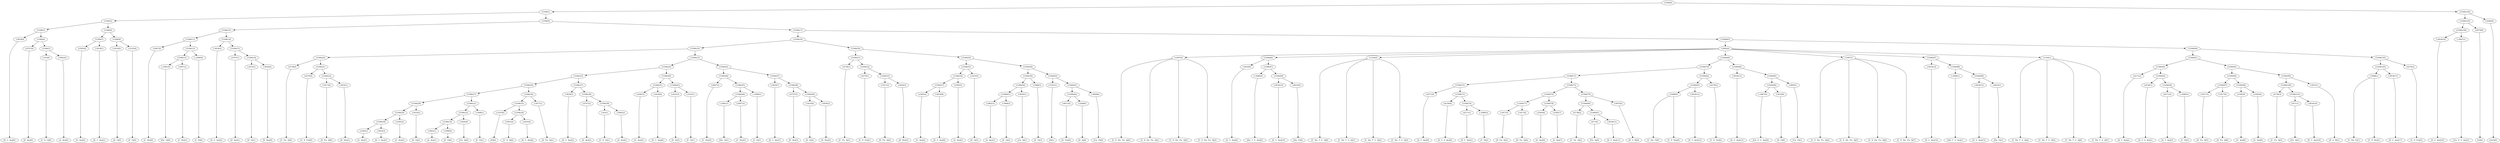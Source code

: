 digraph sample{
"L3818(0)"->"[D  G  Ais](0)"
"L4707(0)"->"[D  Ais](0)"
"L163(0)"->"[C  D  G](0)"
"L3962(0)"->"[A  Ais](0)"
"L5306(5)"->"L163(0)"
"L5306(5)"->"L3962(0)"
"L5306(4)"->"L4707(0)"
"L5306(4)"->"L5306(5)"
"L5306(3)"->"L3818(0)"
"L5306(3)"->"L5306(4)"
"L2585(0)"->"[G  Ais](0)"
"L3818(1)"->"[D  G  Ais](1)"
"L5306(7)"->"L2585(0)"
"L5306(7)"->"L3818(1)"
"L3410(0)"->"[D  G](0)"
"L3235(0)"->"[F  G](0)"
"L5306(8)"->"L3410(0)"
"L5306(8)"->"L3235(0)"
"L5306(6)"->"L5306(7)"
"L5306(6)"->"L5306(8)"
"L5306(2)"->"L5306(3)"
"L5306(2)"->"L5306(6)"
"L2067(0)"->"[C  Dis](0)"
"L-2081(0)"->"[Dis  G](0)"
"L2067(1)"->"[C  Dis](1)"
"L5306(13)"->"L-2081(0)"
"L5306(13)"->"L2067(1)"
"L-2080(0)"->"[C  D](0)"
"L5306(12)"->"L5306(13)"
"L5306(12)"->"L-2080(0)"
"L5306(11)"->"L2067(0)"
"L5306(11)"->"L5306(12)"
"L3818(2)"->"[D  G  Ais](2)"
"L4707(1)"->"[D  Ais](1)"
"L3410(1)"->"[D  G](1)"
"L3650(0)"->"[D  Dis](0)"
"L5306(16)"->"L3410(1)"
"L5306(16)"->"L3650(0)"
"L5306(15)"->"L4707(1)"
"L5306(15)"->"L5306(16)"
"L5306(14)"->"L3818(2)"
"L5306(14)"->"L5306(15)"
"L5306(10)"->"L5306(11)"
"L5306(10)"->"L5306(14)"
"L4738(0)"->"[C  Fis  A](0)"
"L4279(0)"->"[C  D  Fis](0)"
"L1817(0)"->"[D  Fis  A](0)"
"L3650(1)"->"[D  Dis](1)"
"L5306(22)"->"L1817(0)"
"L5306(22)"->"L3650(1)"
"L5306(21)"->"L4279(0)"
"L5306(21)"->"L5306(22)"
"L5306(20)"->"L4738(0)"
"L5306(20)"->"L5306(21)"
"L2585(1)"->"[G  Ais](1)"
"L3818(3)"->"[D  G  Ais](3)"
"L5306(30)"->"L2585(1)"
"L5306(30)"->"L3818(3)"
"L2585(2)"->"[G  Ais](2)"
"L5306(29)"->"L5306(30)"
"L5306(29)"->"L2585(2)"
"L3410(2)"->"[D  G](2)"
"L5306(28)"->"L5306(29)"
"L5306(28)"->"L3410(2)"
"L3962(1)"->"[A  Ais](1)"
"L1968(0)"->"[E  G](0)"
"L5306(33)"->"L3962(1)"
"L5306(33)"->"L1968(0)"
"L3920(0)"->"[Cis  A](0)"
"L5306(32)"->"L5306(33)"
"L5306(32)"->"L3920(0)"
"L1968(1)"->"[E  G](1)"
"L5306(31)"->"L5306(32)"
"L5306(31)"->"L1968(1)"
"L5306(27)"->"L5306(28)"
"L5306(27)"->"L5306(31)"
"L3355(0)"->"[D](0)"
"L3991(0)"->"[C  D  A](0)"
"L3818(4)"->"[D  G  Ais](4)"
"L5306(36)"->"L3991(0)"
"L5306(36)"->"L3818(4)"
"L5306(35)"->"L3355(0)"
"L5306(35)"->"L5306(36)"
"L1817(1)"->"[D  Fis  A](1)"
"L5306(34)"->"L5306(35)"
"L5306(34)"->"L1817(1)"
"L5306(26)"->"L5306(27)"
"L5306(26)"->"L5306(34)"
"L3818(5)"->"[D  G  Ais](5)"
"L4707(2)"->"[D  Ais](2)"
"L163(1)"->"[C  D  G](1)"
"L3962(2)"->"[A  Ais](2)"
"L5306(39)"->"L163(1)"
"L5306(39)"->"L3962(2)"
"L5306(38)"->"L4707(2)"
"L5306(38)"->"L5306(39)"
"L5306(37)"->"L3818(5)"
"L5306(37)"->"L5306(38)"
"L5306(25)"->"L5306(26)"
"L5306(25)"->"L5306(37)"
"L2585(3)"->"[G  Ais](3)"
"L3818(6)"->"[D  G  Ais](6)"
"L5306(41)"->"L2585(3)"
"L5306(41)"->"L3818(6)"
"L3410(3)"->"[D  G](3)"
"L3235(1)"->"[F  G](1)"
"L5306(42)"->"L3410(3)"
"L5306(42)"->"L3235(1)"
"L5306(40)"->"L5306(41)"
"L5306(40)"->"L5306(42)"
"L5306(24)"->"L5306(25)"
"L5306(24)"->"L5306(40)"
"L2067(2)"->"[C  Dis](2)"
"L-2081(1)"->"[Dis  G](1)"
"L2067(3)"->"[C  Dis](3)"
"L5306(46)"->"L-2081(1)"
"L5306(46)"->"L2067(3)"
"L-2080(1)"->"[C  D](1)"
"L5306(45)"->"L5306(46)"
"L5306(45)"->"L-2080(1)"
"L5306(44)"->"L2067(2)"
"L5306(44)"->"L5306(45)"
"L3818(7)"->"[D  G  Ais](7)"
"L4707(3)"->"[D  Ais](3)"
"L3410(4)"->"[D  G](4)"
"L3650(2)"->"[D  Dis](2)"
"L5306(49)"->"L3410(4)"
"L5306(49)"->"L3650(2)"
"L5306(48)"->"L4707(3)"
"L5306(48)"->"L5306(49)"
"L5306(47)"->"L3818(7)"
"L5306(47)"->"L5306(48)"
"L5306(43)"->"L5306(44)"
"L5306(43)"->"L5306(47)"
"L5306(23)"->"L5306(24)"
"L5306(23)"->"L5306(43)"
"L5306(19)"->"L5306(20)"
"L5306(19)"->"L5306(23)"
"L4738(1)"->"[C  Fis  A](1)"
"L4279(1)"->"[C  D  Fis](1)"
"L1817(2)"->"[D  Fis  A](2)"
"L3650(3)"->"[D  Dis](3)"
"L5306(53)"->"L1817(2)"
"L5306(53)"->"L3650(3)"
"L5306(52)"->"L4279(1)"
"L5306(52)"->"L5306(53)"
"L5306(51)"->"L4738(1)"
"L5306(51)"->"L5306(52)"
"L2585(4)"->"[G  Ais](4)"
"L3818(8)"->"[D  G  Ais](8)"
"L5306(57)"->"L2585(4)"
"L5306(57)"->"L3818(8)"
"L2585(5)"->"[G  Ais](5)"
"L5306(56)"->"L5306(57)"
"L5306(56)"->"L2585(5)"
"L3410(5)"->"[D  G](5)"
"L5306(55)"->"L5306(56)"
"L5306(55)"->"L3410(5)"
"L3962(3)"->"[A  Ais](3)"
"L1968(2)"->"[E  G](2)"
"L5306(61)"->"L3962(3)"
"L5306(61)"->"L1968(2)"
"L3920(1)"->"[Cis  A](1)"
"L5306(60)"->"L5306(61)"
"L5306(60)"->"L3920(1)"
"L1968(3)"->"[E  G](3)"
"L5306(59)"->"L5306(60)"
"L5306(59)"->"L1968(3)"
"L3355(1)"->"[D](1)"
"L4651(0)"->"[D  Fis](0)"
"L3268(0)"->"[D  A](0)"
"L5306(64)"->"L4651(0)"
"L5306(64)"->"L3268(0)"
"L3809(0)"->"[Cis  D](0)"
"L5306(63)"->"L5306(64)"
"L5306(63)"->"L3809(0)"
"L5306(62)"->"L3355(1)"
"L5306(62)"->"L5306(63)"
"L5306(58)"->"L5306(59)"
"L5306(58)"->"L5306(62)"
"L5306(54)"->"L5306(55)"
"L5306(54)"->"L5306(58)"
"L5306(50)"->"L5306(51)"
"L5306(50)"->"L5306(54)"
"L5306(18)"->"L5306(19)"
"L5306(18)"->"L5306(50)"
"L1687(0)"->"[C  D  Dis  Fis  A](0)"
"L1687(0)"->"[C  D  Dis  Fis  A](1)"
"L1687(0)"->"[C  D  Dis  Fis  A](2)"
"L1687(0)"->"[C  D  Dis  Fis  A](3)"
"L3818(9)"->"[D  G  Ais](9)"
"L-2086(0)"->"[Dis  F  G  Ais](0)"
"L3818(10)"->"[D  G  Ais](10)"
"L4810(0)"->"[Dis  E](0)"
"L5306(68)"->"L3818(10)"
"L5306(68)"->"L4810(0)"
"L5306(67)"->"L-2086(0)"
"L5306(67)"->"L5306(68)"
"L5306(66)"->"L3818(9)"
"L5306(66)"->"L5306(67)"
"L1324(0)"->"[C  Dis  F  G  A](0)"
"L1324(0)"->"[C  Dis  F  G  A](1)"
"L1324(0)"->"[C  Dis  F  G  A](2)"
"L1324(0)"->"[C  Dis  F  G  A](3)"
"L4271(0)"->"[D  F  Ais](0)"
"L4536(0)"->"[D  G  A  Ais](0)"
"L4271(1)"->"[D  F  Ais](1)"
"L-2080(2)"->"[C  D](2)"
"L5306(74)"->"L4271(1)"
"L5306(74)"->"L-2080(2)"
"L5306(73)"->"L4536(0)"
"L5306(73)"->"L5306(74)"
"L5306(72)"->"L4271(0)"
"L5306(72)"->"L5306(73)"
"L1817(3)"->"[D  Fis  A](3)"
"L1817(4)"->"[D  Fis  A](4)"
"L5306(77)"->"L1817(3)"
"L5306(77)"->"L1817(4)"
"L2585(6)"->"[G  Ais](6)"
"L2585(7)"->"[G  Ais](7)"
"L5306(78)"->"L2585(6)"
"L5306(78)"->"L2585(7)"
"L5306(76)"->"L5306(77)"
"L5306(76)"->"L5306(78)"
"L4738(2)"->"[C  Fis  A](2)"
"L871(0)"->"[Fis  A](0)"
"L3818(11)"->"[D  G  Ais](11)"
"L5306(81)"->"L871(0)"
"L5306(81)"->"L3818(11)"
"L5306(80)"->"L4738(2)"
"L5306(80)"->"L5306(81)"
"L3055(0)"->"[D  G  B](0)"
"L5306(79)"->"L5306(80)"
"L5306(79)"->"L3055(0)"
"L5306(75)"->"L5306(76)"
"L5306(75)"->"L5306(79)"
"L5306(71)"->"L5306(72)"
"L5306(71)"->"L5306(75)"
"L5088(0)"->"[C  Dis  F](0)"
"L5088(0)"->"[C  D  Dis](0)"
"L3818(12)"->"[D  G  Ais](12)"
"L5306(83)"->"L5088(0)"
"L5306(83)"->"L3818(12)"
"L4279(2)"->"[C  D  Fis](2)"
"L5306(82)"->"L5306(83)"
"L5306(82)"->"L4279(2)"
"L5306(70)"->"L5306(71)"
"L5306(70)"->"L5306(82)"
"L3818(13)"->"[D  G  Ais](13)"
"L-2067(0)"->"[Cis  D  G  Ais](0)"
"L3410(6)"->"[D  G](6)"
"L5306(86)"->"L-2067(0)"
"L5306(86)"->"L3410(6)"
"L3809(1)"->"[Cis  D](1)"
"L5306(85)"->"L5306(86)"
"L5306(85)"->"L3809(1)"
"L5306(84)"->"L3818(13)"
"L5306(84)"->"L5306(85)"
"L5306(69)"->"L5306(70)"
"L5306(69)"->"L5306(84)"
"L1687(1)"->"[C  D  Dis  Fis  A](4)"
"L1687(1)"->"[C  D  Dis  Fis  A](5)"
"L1687(1)"->"[C  D  Dis  Fis  A](6)"
"L1687(1)"->"[C  D  Dis  Fis  A](7)"
"L3818(14)"->"[D  G  Ais](14)"
"L-2086(1)"->"[Dis  F  G  Ais](1)"
"L3818(15)"->"[D  G  Ais](15)"
"L4810(1)"->"[Dis  E](1)"
"L5306(89)"->"L3818(15)"
"L5306(89)"->"L4810(1)"
"L5306(88)"->"L-2086(1)"
"L5306(88)"->"L5306(89)"
"L5306(87)"->"L3818(14)"
"L5306(87)"->"L5306(88)"
"L1324(1)"->"[C  Dis  F  G  A](4)"
"L1324(1)"->"[C  Dis  F  G  A](5)"
"L1324(1)"->"[C  Dis  F  G  A](6)"
"L1324(1)"->"[C  Dis  F  G  A](7)"
"L5082(0)"->"L1687(0)"
"L5082(0)"->"L5306(66)"
"L5082(0)"->"L1324(0)"
"L5082(0)"->"L5306(69)"
"L5082(0)"->"L1687(1)"
"L5082(0)"->"L5306(87)"
"L5082(0)"->"L1324(1)"
"L4271(2)"->"[D  F  Ais](2)"
"L4536(1)"->"[D  G  A  Ais](1)"
"L4271(3)"->"[D  F  Ais](3)"
"L-2080(3)"->"[C  D](3)"
"L5306(94)"->"L4271(3)"
"L5306(94)"->"L-2080(3)"
"L5306(93)"->"L4536(1)"
"L5306(93)"->"L5306(94)"
"L5306(92)"->"L4271(2)"
"L5306(92)"->"L5306(93)"
"L1817(5)"->"[D  Fis  A](5)"
"L1817(6)"->"[D  Fis  A](6)"
"L5306(97)"->"L1817(5)"
"L5306(97)"->"L1817(6)"
"L2585(8)"->"[G  Ais](8)"
"L2585(9)"->"[G  Ais](9)"
"L5306(98)"->"L2585(8)"
"L5306(98)"->"L2585(9)"
"L5306(96)"->"L5306(97)"
"L5306(96)"->"L5306(98)"
"L4738(3)"->"[C  Fis  A](3)"
"L871(1)"->"[Fis  A](1)"
"L3818(16)"->"[D  G  Ais](16)"
"L5306(101)"->"L871(1)"
"L5306(101)"->"L3818(16)"
"L5306(100)"->"L4738(3)"
"L5306(100)"->"L5306(101)"
"L3055(1)"->"[D  G  B](1)"
"L5306(99)"->"L5306(100)"
"L5306(99)"->"L3055(1)"
"L5306(95)"->"L5306(96)"
"L5306(95)"->"L5306(99)"
"L5306(91)"->"L5306(92)"
"L5306(91)"->"L5306(95)"
"L5088(1)"->"[C  Dis  F](1)"
"L5088(1)"->"[C  D  Dis](1)"
"L3818(17)"->"[D  G  Ais](17)"
"L5306(103)"->"L5088(1)"
"L5306(103)"->"L3818(17)"
"L4279(3)"->"[C  D  Fis](3)"
"L5306(102)"->"L5306(103)"
"L5306(102)"->"L4279(3)"
"L5306(90)"->"L5306(91)"
"L5306(90)"->"L5306(102)"
"L5306(65)"->"L5082(0)"
"L5306(65)"->"L5306(90)"
"L5306(17)"->"L5306(18)"
"L5306(17)"->"L5306(65)"
"L5306(9)"->"L5306(10)"
"L5306(9)"->"L5306(17)"
"L5306(1)"->"L5306(2)"
"L5306(1)"->"L5306(9)"
"L3818(18)"->"[D  G  Ais](18)"
"L-2067(1)"->"[Cis  D  G  Ais](1)"
"L5306(106)"->"L3818(18)"
"L5306(106)"->"L-2067(1)"
"L4079(0)"->"[G](0)"
"L5306(105)"->"L5306(106)"
"L5306(105)"->"L4079(0)"
"L2646(0)"->"[rest](0)"
"L5306(104)"->"L5306(105)"
"L5306(104)"->"L2646(0)"
"L5306(0)"->"L5306(1)"
"L5306(0)"->"L5306(104)"
{rank = min; "L5306(0)"}
{rank = same; "L5306(1)"; "L5306(104)";}
{rank = same; "L5306(2)"; "L5306(9)"; "L5306(105)"; "L2646(0)";}
{rank = same; "L5306(3)"; "L5306(6)"; "L5306(10)"; "L5306(17)"; "L5306(106)"; "L4079(0)";}
{rank = same; "L3818(0)"; "L5306(4)"; "L5306(7)"; "L5306(8)"; "L5306(11)"; "L5306(14)"; "L5306(18)"; "L5306(65)"; "L3818(18)"; "L-2067(1)";}
{rank = same; "L4707(0)"; "L5306(5)"; "L2585(0)"; "L3818(1)"; "L3410(0)"; "L3235(0)"; "L2067(0)"; "L5306(12)"; "L3818(2)"; "L5306(15)"; "L5306(19)"; "L5306(50)"; "L5082(0)"; "L5306(90)";}
{rank = same; "L163(0)"; "L3962(0)"; "L5306(13)"; "L-2080(0)"; "L4707(1)"; "L5306(16)"; "L5306(20)"; "L5306(23)"; "L5306(51)"; "L5306(54)"; "L1687(0)"; "L5306(66)"; "L1324(0)"; "L5306(69)"; "L1687(1)"; "L5306(87)"; "L1324(1)"; "L5306(91)"; "L5306(102)";}
{rank = same; "L-2081(0)"; "L2067(1)"; "L3410(1)"; "L3650(0)"; "L4738(0)"; "L5306(21)"; "L5306(24)"; "L5306(43)"; "L4738(1)"; "L5306(52)"; "L5306(55)"; "L5306(58)"; "L3818(9)"; "L5306(67)"; "L5306(70)"; "L5306(84)"; "L3818(14)"; "L5306(88)"; "L5306(92)"; "L5306(95)"; "L5306(103)"; "L4279(3)";}
{rank = same; "L4279(0)"; "L5306(22)"; "L5306(25)"; "L5306(40)"; "L5306(44)"; "L5306(47)"; "L4279(1)"; "L5306(53)"; "L5306(56)"; "L3410(5)"; "L5306(59)"; "L5306(62)"; "L-2086(0)"; "L5306(68)"; "L5306(71)"; "L5306(82)"; "L3818(13)"; "L5306(85)"; "L-2086(1)"; "L5306(89)"; "L4271(2)"; "L5306(93)"; "L5306(96)"; "L5306(99)"; "L5088(1)"; "L3818(17)";}
{rank = same; "L1817(0)"; "L3650(1)"; "L5306(26)"; "L5306(37)"; "L5306(41)"; "L5306(42)"; "L2067(2)"; "L5306(45)"; "L3818(7)"; "L5306(48)"; "L1817(2)"; "L3650(3)"; "L5306(57)"; "L2585(5)"; "L5306(60)"; "L1968(3)"; "L3355(1)"; "L5306(63)"; "L3818(10)"; "L4810(0)"; "L5306(72)"; "L5306(75)"; "L5306(83)"; "L4279(2)"; "L5306(86)"; "L3809(1)"; "L3818(15)"; "L4810(1)"; "L4536(1)"; "L5306(94)"; "L5306(97)"; "L5306(98)"; "L5306(100)"; "L3055(1)";}
{rank = same; "L5306(27)"; "L5306(34)"; "L3818(5)"; "L5306(38)"; "L2585(3)"; "L3818(6)"; "L3410(3)"; "L3235(1)"; "L5306(46)"; "L-2080(1)"; "L4707(3)"; "L5306(49)"; "L2585(4)"; "L3818(8)"; "L5306(61)"; "L3920(1)"; "L5306(64)"; "L3809(0)"; "L4271(0)"; "L5306(73)"; "L5306(76)"; "L5306(79)"; "L5088(0)"; "L3818(12)"; "L-2067(0)"; "L3410(6)"; "L4271(3)"; "L-2080(3)"; "L1817(5)"; "L1817(6)"; "L2585(8)"; "L2585(9)"; "L4738(3)"; "L5306(101)";}
{rank = same; "L5306(28)"; "L5306(31)"; "L5306(35)"; "L1817(1)"; "L4707(2)"; "L5306(39)"; "L-2081(1)"; "L2067(3)"; "L3410(4)"; "L3650(2)"; "L3962(3)"; "L1968(2)"; "L4651(0)"; "L3268(0)"; "L4536(0)"; "L5306(74)"; "L5306(77)"; "L5306(78)"; "L5306(80)"; "L3055(0)"; "L871(1)"; "L3818(16)";}
{rank = same; "L5306(29)"; "L3410(2)"; "L5306(32)"; "L1968(1)"; "L3355(0)"; "L5306(36)"; "L163(1)"; "L3962(2)"; "L4271(1)"; "L-2080(2)"; "L1817(3)"; "L1817(4)"; "L2585(6)"; "L2585(7)"; "L4738(2)"; "L5306(81)";}
{rank = same; "L5306(30)"; "L2585(2)"; "L5306(33)"; "L3920(0)"; "L3991(0)"; "L3818(4)"; "L871(0)"; "L3818(11)";}
{rank = same; "L2585(1)"; "L3818(3)"; "L3962(1)"; "L1968(0)";}
{rank = max; "[A  Ais](0)"; "[A  Ais](1)"; "[A  Ais](2)"; "[A  Ais](3)"; "[C  D  A](0)"; "[C  D  Dis  Fis  A](0)"; "[C  D  Dis  Fis  A](1)"; "[C  D  Dis  Fis  A](2)"; "[C  D  Dis  Fis  A](3)"; "[C  D  Dis  Fis  A](4)"; "[C  D  Dis  Fis  A](5)"; "[C  D  Dis  Fis  A](6)"; "[C  D  Dis  Fis  A](7)"; "[C  D  Dis](0)"; "[C  D  Dis](1)"; "[C  D  Fis](0)"; "[C  D  Fis](1)"; "[C  D  Fis](2)"; "[C  D  Fis](3)"; "[C  D  G](0)"; "[C  D  G](1)"; "[C  D](0)"; "[C  D](1)"; "[C  D](2)"; "[C  D](3)"; "[C  Dis  F  G  A](0)"; "[C  Dis  F  G  A](1)"; "[C  Dis  F  G  A](2)"; "[C  Dis  F  G  A](3)"; "[C  Dis  F  G  A](4)"; "[C  Dis  F  G  A](5)"; "[C  Dis  F  G  A](6)"; "[C  Dis  F  G  A](7)"; "[C  Dis  F](0)"; "[C  Dis  F](1)"; "[C  Dis](0)"; "[C  Dis](1)"; "[C  Dis](2)"; "[C  Dis](3)"; "[C  Fis  A](0)"; "[C  Fis  A](1)"; "[C  Fis  A](2)"; "[C  Fis  A](3)"; "[Cis  A](0)"; "[Cis  A](1)"; "[Cis  D  G  Ais](0)"; "[Cis  D  G  Ais](1)"; "[Cis  D](0)"; "[Cis  D](1)"; "[D  A](0)"; "[D  Ais](0)"; "[D  Ais](1)"; "[D  Ais](2)"; "[D  Ais](3)"; "[D  Dis](0)"; "[D  Dis](1)"; "[D  Dis](2)"; "[D  Dis](3)"; "[D  F  Ais](0)"; "[D  F  Ais](1)"; "[D  F  Ais](2)"; "[D  F  Ais](3)"; "[D  Fis  A](0)"; "[D  Fis  A](1)"; "[D  Fis  A](2)"; "[D  Fis  A](3)"; "[D  Fis  A](4)"; "[D  Fis  A](5)"; "[D  Fis  A](6)"; "[D  Fis](0)"; "[D  G  A  Ais](0)"; "[D  G  A  Ais](1)"; "[D  G  Ais](0)"; "[D  G  Ais](1)"; "[D  G  Ais](10)"; "[D  G  Ais](11)"; "[D  G  Ais](12)"; "[D  G  Ais](13)"; "[D  G  Ais](14)"; "[D  G  Ais](15)"; "[D  G  Ais](16)"; "[D  G  Ais](17)"; "[D  G  Ais](18)"; "[D  G  Ais](2)"; "[D  G  Ais](3)"; "[D  G  Ais](4)"; "[D  G  Ais](5)"; "[D  G  Ais](6)"; "[D  G  Ais](7)"; "[D  G  Ais](8)"; "[D  G  Ais](9)"; "[D  G  B](0)"; "[D  G  B](1)"; "[D  G](0)"; "[D  G](1)"; "[D  G](2)"; "[D  G](3)"; "[D  G](4)"; "[D  G](5)"; "[D  G](6)"; "[D](0)"; "[D](1)"; "[Dis  E](0)"; "[Dis  E](1)"; "[Dis  F  G  Ais](0)"; "[Dis  F  G  Ais](1)"; "[Dis  G](0)"; "[Dis  G](1)"; "[E  G](0)"; "[E  G](1)"; "[E  G](2)"; "[E  G](3)"; "[F  G](0)"; "[F  G](1)"; "[Fis  A](0)"; "[Fis  A](1)"; "[G  Ais](0)"; "[G  Ais](1)"; "[G  Ais](2)"; "[G  Ais](3)"; "[G  Ais](4)"; "[G  Ais](5)"; "[G  Ais](6)"; "[G  Ais](7)"; "[G  Ais](8)"; "[G  Ais](9)"; "[G](0)"; "[rest](0)";}
}